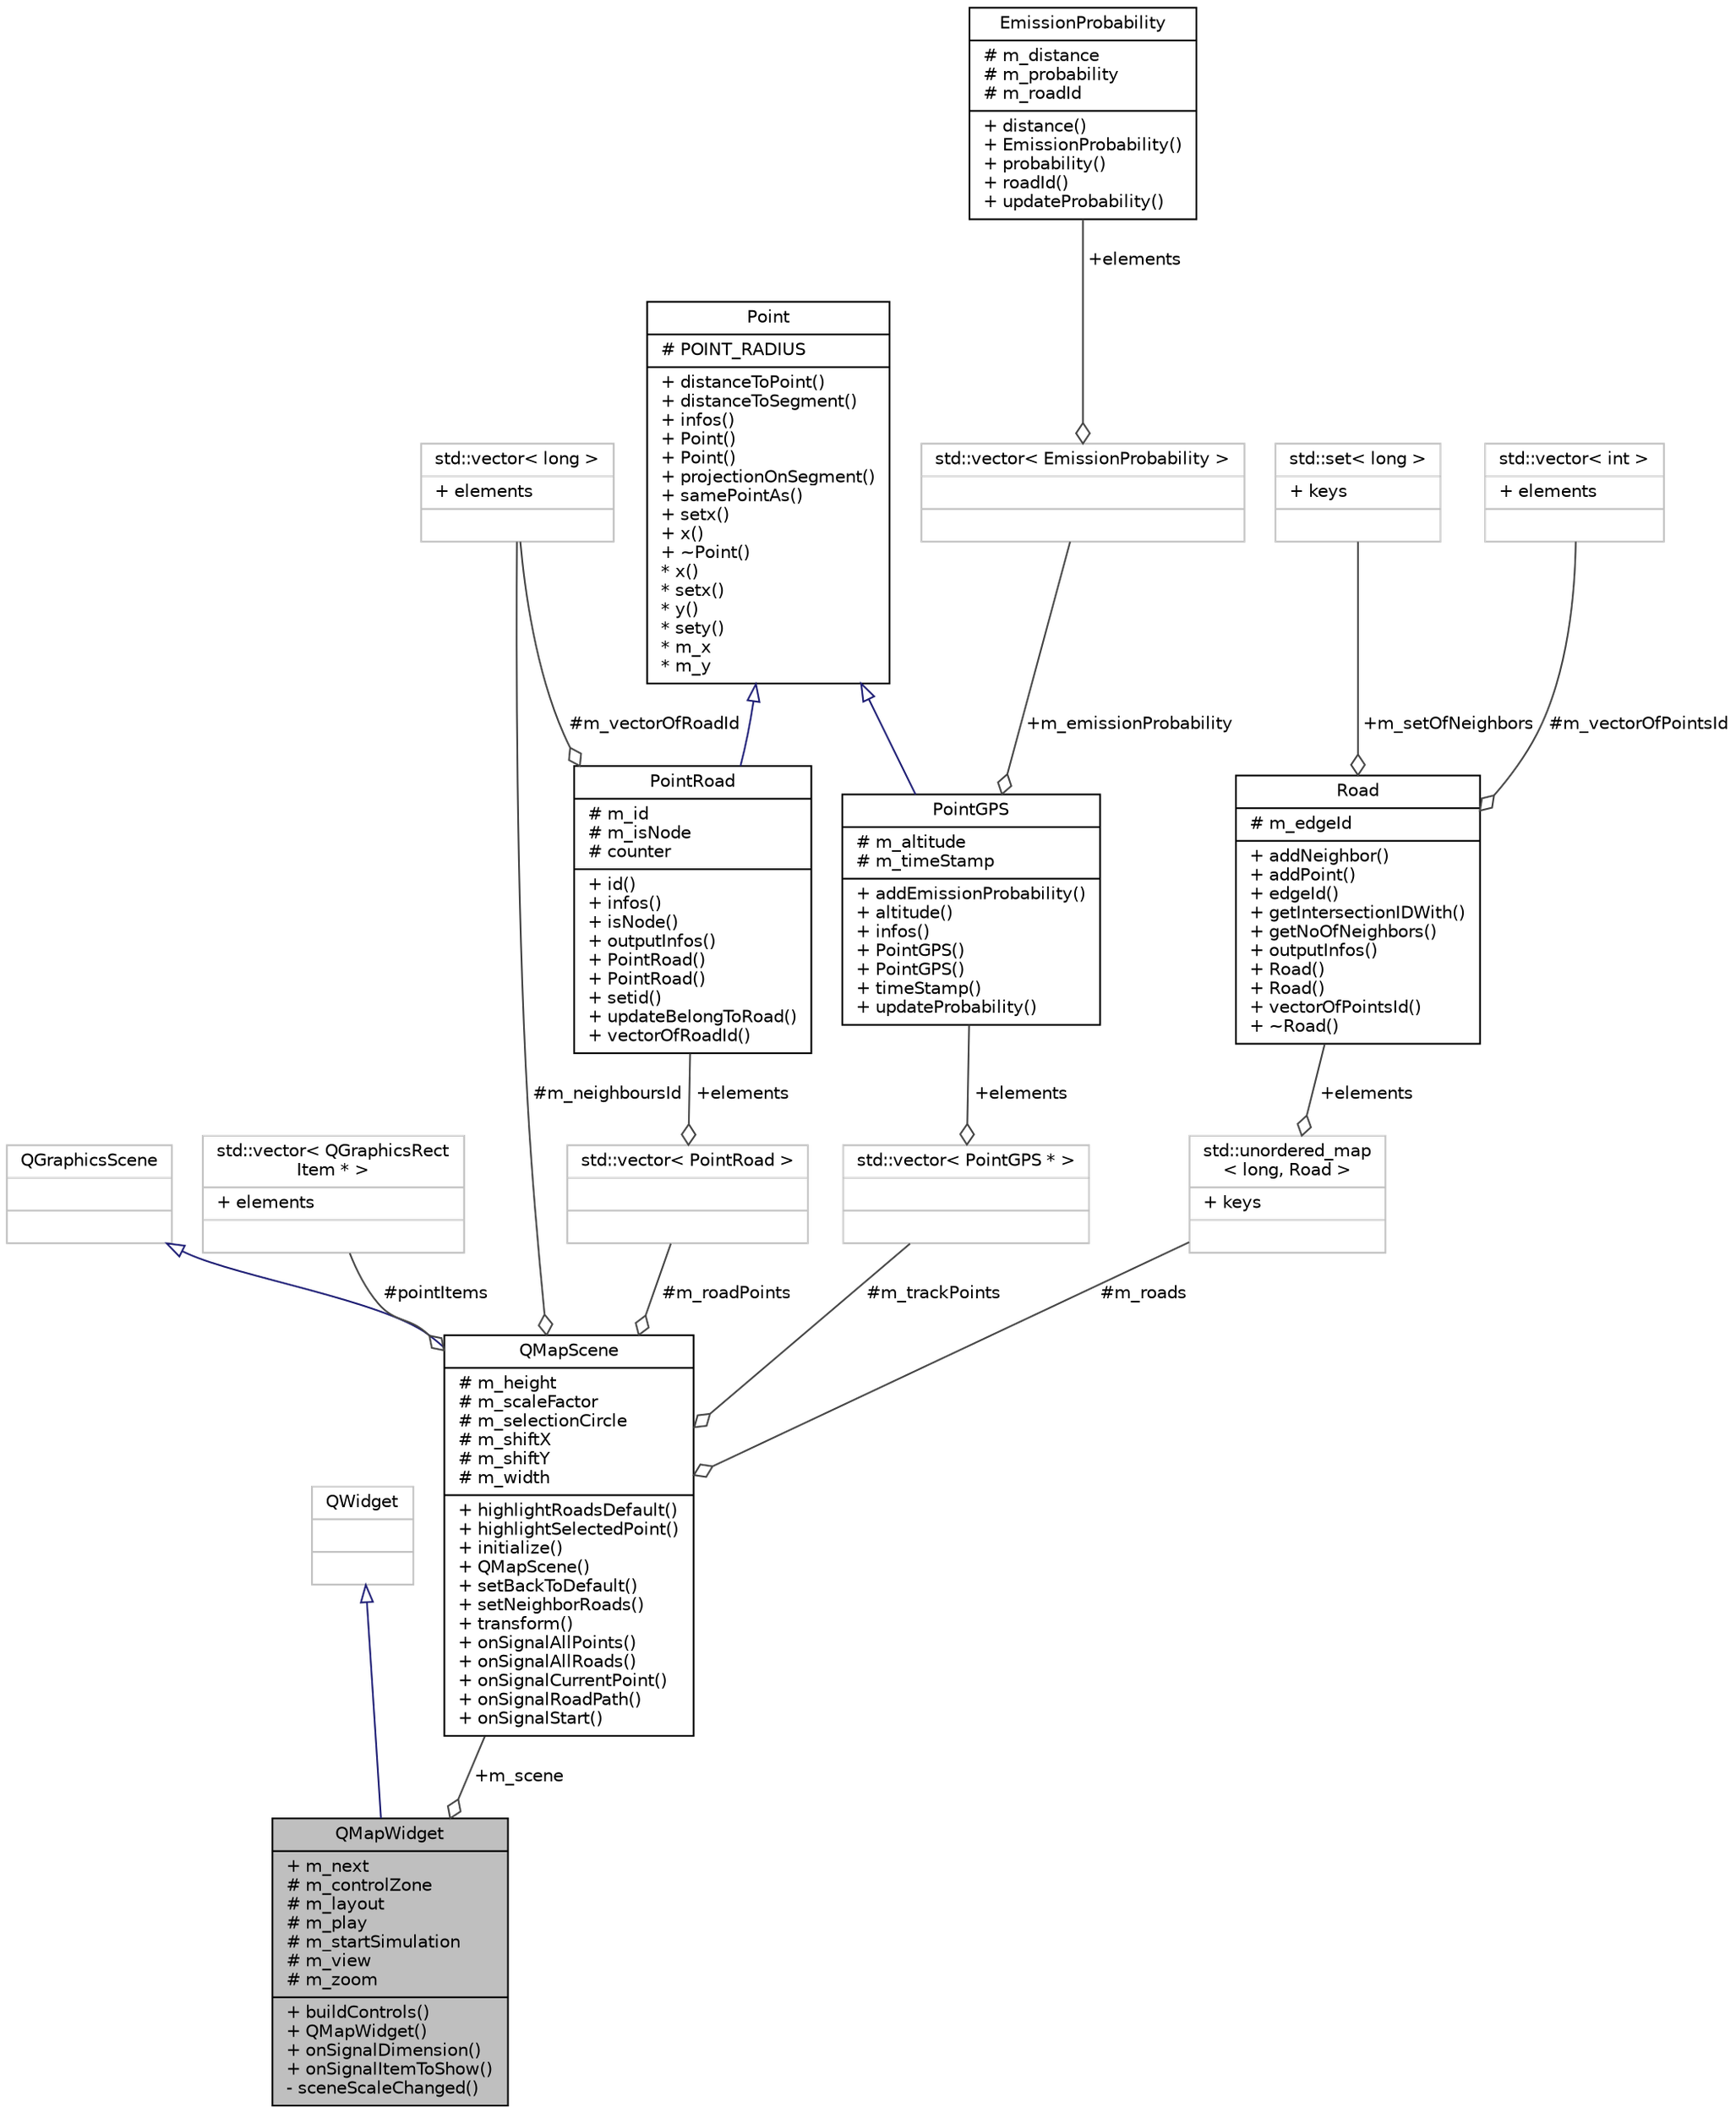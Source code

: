 digraph "QMapWidget"
{
 // INTERACTIVE_SVG=YES
  bgcolor="transparent";
  edge [fontname="Helvetica",fontsize="10",labelfontname="Helvetica",labelfontsize="10"];
  node [fontname="Helvetica",fontsize="10",shape=record];
  Node1 [label="{QMapWidget\n|+ m_next\l# m_controlZone\l# m_layout\l# m_play\l# m_startSimulation\l# m_view\l# m_zoom\l|+ buildControls()\l+ QMapWidget()\l+ onSignalDimension()\l+ onSignalItemToShow()\l- sceneScaleChanged()\l}",height=0.2,width=0.4,color="black", fillcolor="grey75", style="filled", fontcolor="black"];
  Node2 -> Node1 [dir="back",color="midnightblue",fontsize="10",style="solid",arrowtail="onormal",fontname="Helvetica"];
  Node2 [label="{QWidget\n||}",height=0.2,width=0.4,color="grey75"];
  Node3 -> Node1 [color="grey25",fontsize="10",style="solid",label=" +m_scene" ,arrowhead="odiamond",fontname="Helvetica"];
  Node3 [label="{QMapScene\n|# m_height\l# m_scaleFactor\l# m_selectionCircle\l# m_shiftX\l# m_shiftY\l# m_width\l|+ highlightRoadsDefault()\l+ highlightSelectedPoint()\l+ initialize()\l+ QMapScene()\l+ setBackToDefault()\l+ setNeighborRoads()\l+ transform()\l+ onSignalAllPoints()\l+ onSignalAllRoads()\l+ onSignalCurrentPoint()\l+ onSignalRoadPath()\l+ onSignalStart()\l}",height=0.2,width=0.4,color="black",URL="$class_q_map_scene.html"];
  Node4 -> Node3 [dir="back",color="midnightblue",fontsize="10",style="solid",arrowtail="onormal",fontname="Helvetica"];
  Node4 [label="{QGraphicsScene\n||}",height=0.2,width=0.4,color="grey75"];
  Node5 -> Node3 [color="grey25",fontsize="10",style="solid",label=" #pointItems" ,arrowhead="odiamond",fontname="Helvetica"];
  Node5 [label="{std::vector\< QGraphicsRect\lItem * \>\n|+ elements\l|}",height=0.2,width=0.4,color="grey75"];
  Node6 -> Node3 [color="grey25",fontsize="10",style="solid",label=" #m_neighboursId" ,arrowhead="odiamond",fontname="Helvetica"];
  Node6 [label="{std::vector\< long \>\n|+ elements\l|}",height=0.2,width=0.4,color="grey75"];
  Node7 -> Node3 [color="grey25",fontsize="10",style="solid",label=" #m_roadPoints" ,arrowhead="odiamond",fontname="Helvetica"];
  Node7 [label="{std::vector\< PointRoad \>\n||}",height=0.2,width=0.4,color="grey75"];
  Node8 -> Node7 [color="grey25",fontsize="10",style="solid",label=" +elements" ,arrowhead="odiamond",fontname="Helvetica"];
  Node8 [label="{PointRoad\n|# m_id\l# m_isNode\l# counter\l|+ id()\l+ infos()\l+ isNode()\l+ outputInfos()\l+ PointRoad()\l+ PointRoad()\l+ setid()\l+ updateBelongToRoad()\l+ vectorOfRoadId()\l}",height=0.2,width=0.4,color="black",URL="$class_point_road.html"];
  Node9 -> Node8 [dir="back",color="midnightblue",fontsize="10",style="solid",arrowtail="onormal",fontname="Helvetica"];
  Node9 [label="{Point\n|# POINT_RADIUS\l|+ distanceToPoint()\l+ distanceToSegment()\l+ infos()\l+ Point()\l+ Point()\l+ projectionOnSegment()\l+ samePointAs()\l+ setx()\l+ x()\l+ ~Point()\l* x()\l* setx()\l* y()\l* sety()\l* m_x\l* m_y\l}",height=0.2,width=0.4,color="black",URL="$class_point.html",tooltip="The Point class. "];
  Node6 -> Node8 [color="grey25",fontsize="10",style="solid",label=" #m_vectorOfRoadId" ,arrowhead="odiamond",fontname="Helvetica"];
  Node10 -> Node3 [color="grey25",fontsize="10",style="solid",label=" #m_trackPoints" ,arrowhead="odiamond",fontname="Helvetica"];
  Node10 [label="{std::vector\< PointGPS * \>\n||}",height=0.2,width=0.4,color="grey75"];
  Node11 -> Node10 [color="grey25",fontsize="10",style="solid",label=" +elements" ,arrowhead="odiamond",fontname="Helvetica"];
  Node11 [label="{PointGPS\n|# m_altitude\l# m_timeStamp\l|+ addEmissionProbability()\l+ altitude()\l+ infos()\l+ PointGPS()\l+ PointGPS()\l+ timeStamp()\l+ updateProbability()\l}",height=0.2,width=0.4,color="black",URL="$class_point_g_p_s.html"];
  Node9 -> Node11 [dir="back",color="midnightblue",fontsize="10",style="solid",arrowtail="onormal",fontname="Helvetica"];
  Node12 -> Node11 [color="grey25",fontsize="10",style="solid",label=" +m_emissionProbability" ,arrowhead="odiamond",fontname="Helvetica"];
  Node12 [label="{std::vector\< EmissionProbability \>\n||}",height=0.2,width=0.4,color="grey75"];
  Node13 -> Node12 [color="grey25",fontsize="10",style="solid",label=" +elements" ,arrowhead="odiamond",fontname="Helvetica"];
  Node13 [label="{EmissionProbability\n|# m_distance\l# m_probability\l# m_roadId\l|+ distance()\l+ EmissionProbability()\l+ probability()\l+ roadId()\l+ updateProbability()\l}",height=0.2,width=0.4,color="black",URL="$class_emission_probability.html"];
  Node14 -> Node3 [color="grey25",fontsize="10",style="solid",label=" #m_roads" ,arrowhead="odiamond",fontname="Helvetica"];
  Node14 [label="{std::unordered_map\l\< long, Road \>\n|+ keys\l|}",height=0.2,width=0.4,color="grey75"];
  Node15 -> Node14 [color="grey25",fontsize="10",style="solid",label=" +elements" ,arrowhead="odiamond",fontname="Helvetica"];
  Node15 [label="{Road\n|# m_edgeId\l|+ addNeighbor()\l+ addPoint()\l+ edgeId()\l+ getIntersectionIDWith()\l+ getNoOfNeighbors()\l+ outputInfos()\l+ Road()\l+ Road()\l+ vectorOfPointsId()\l+ ~Road()\l}",height=0.2,width=0.4,color="black",URL="$class_road.html",tooltip="Road is an element of a network. Road are strongly linked with Points. "];
  Node16 -> Node15 [color="grey25",fontsize="10",style="solid",label=" +m_setOfNeighbors" ,arrowhead="odiamond",fontname="Helvetica"];
  Node16 [label="{std::set\< long \>\n|+ keys\l|}",height=0.2,width=0.4,color="grey75"];
  Node17 -> Node15 [color="grey25",fontsize="10",style="solid",label=" #m_vectorOfPointsId" ,arrowhead="odiamond",fontname="Helvetica"];
  Node17 [label="{std::vector\< int \>\n|+ elements\l|}",height=0.2,width=0.4,color="grey75"];
}
